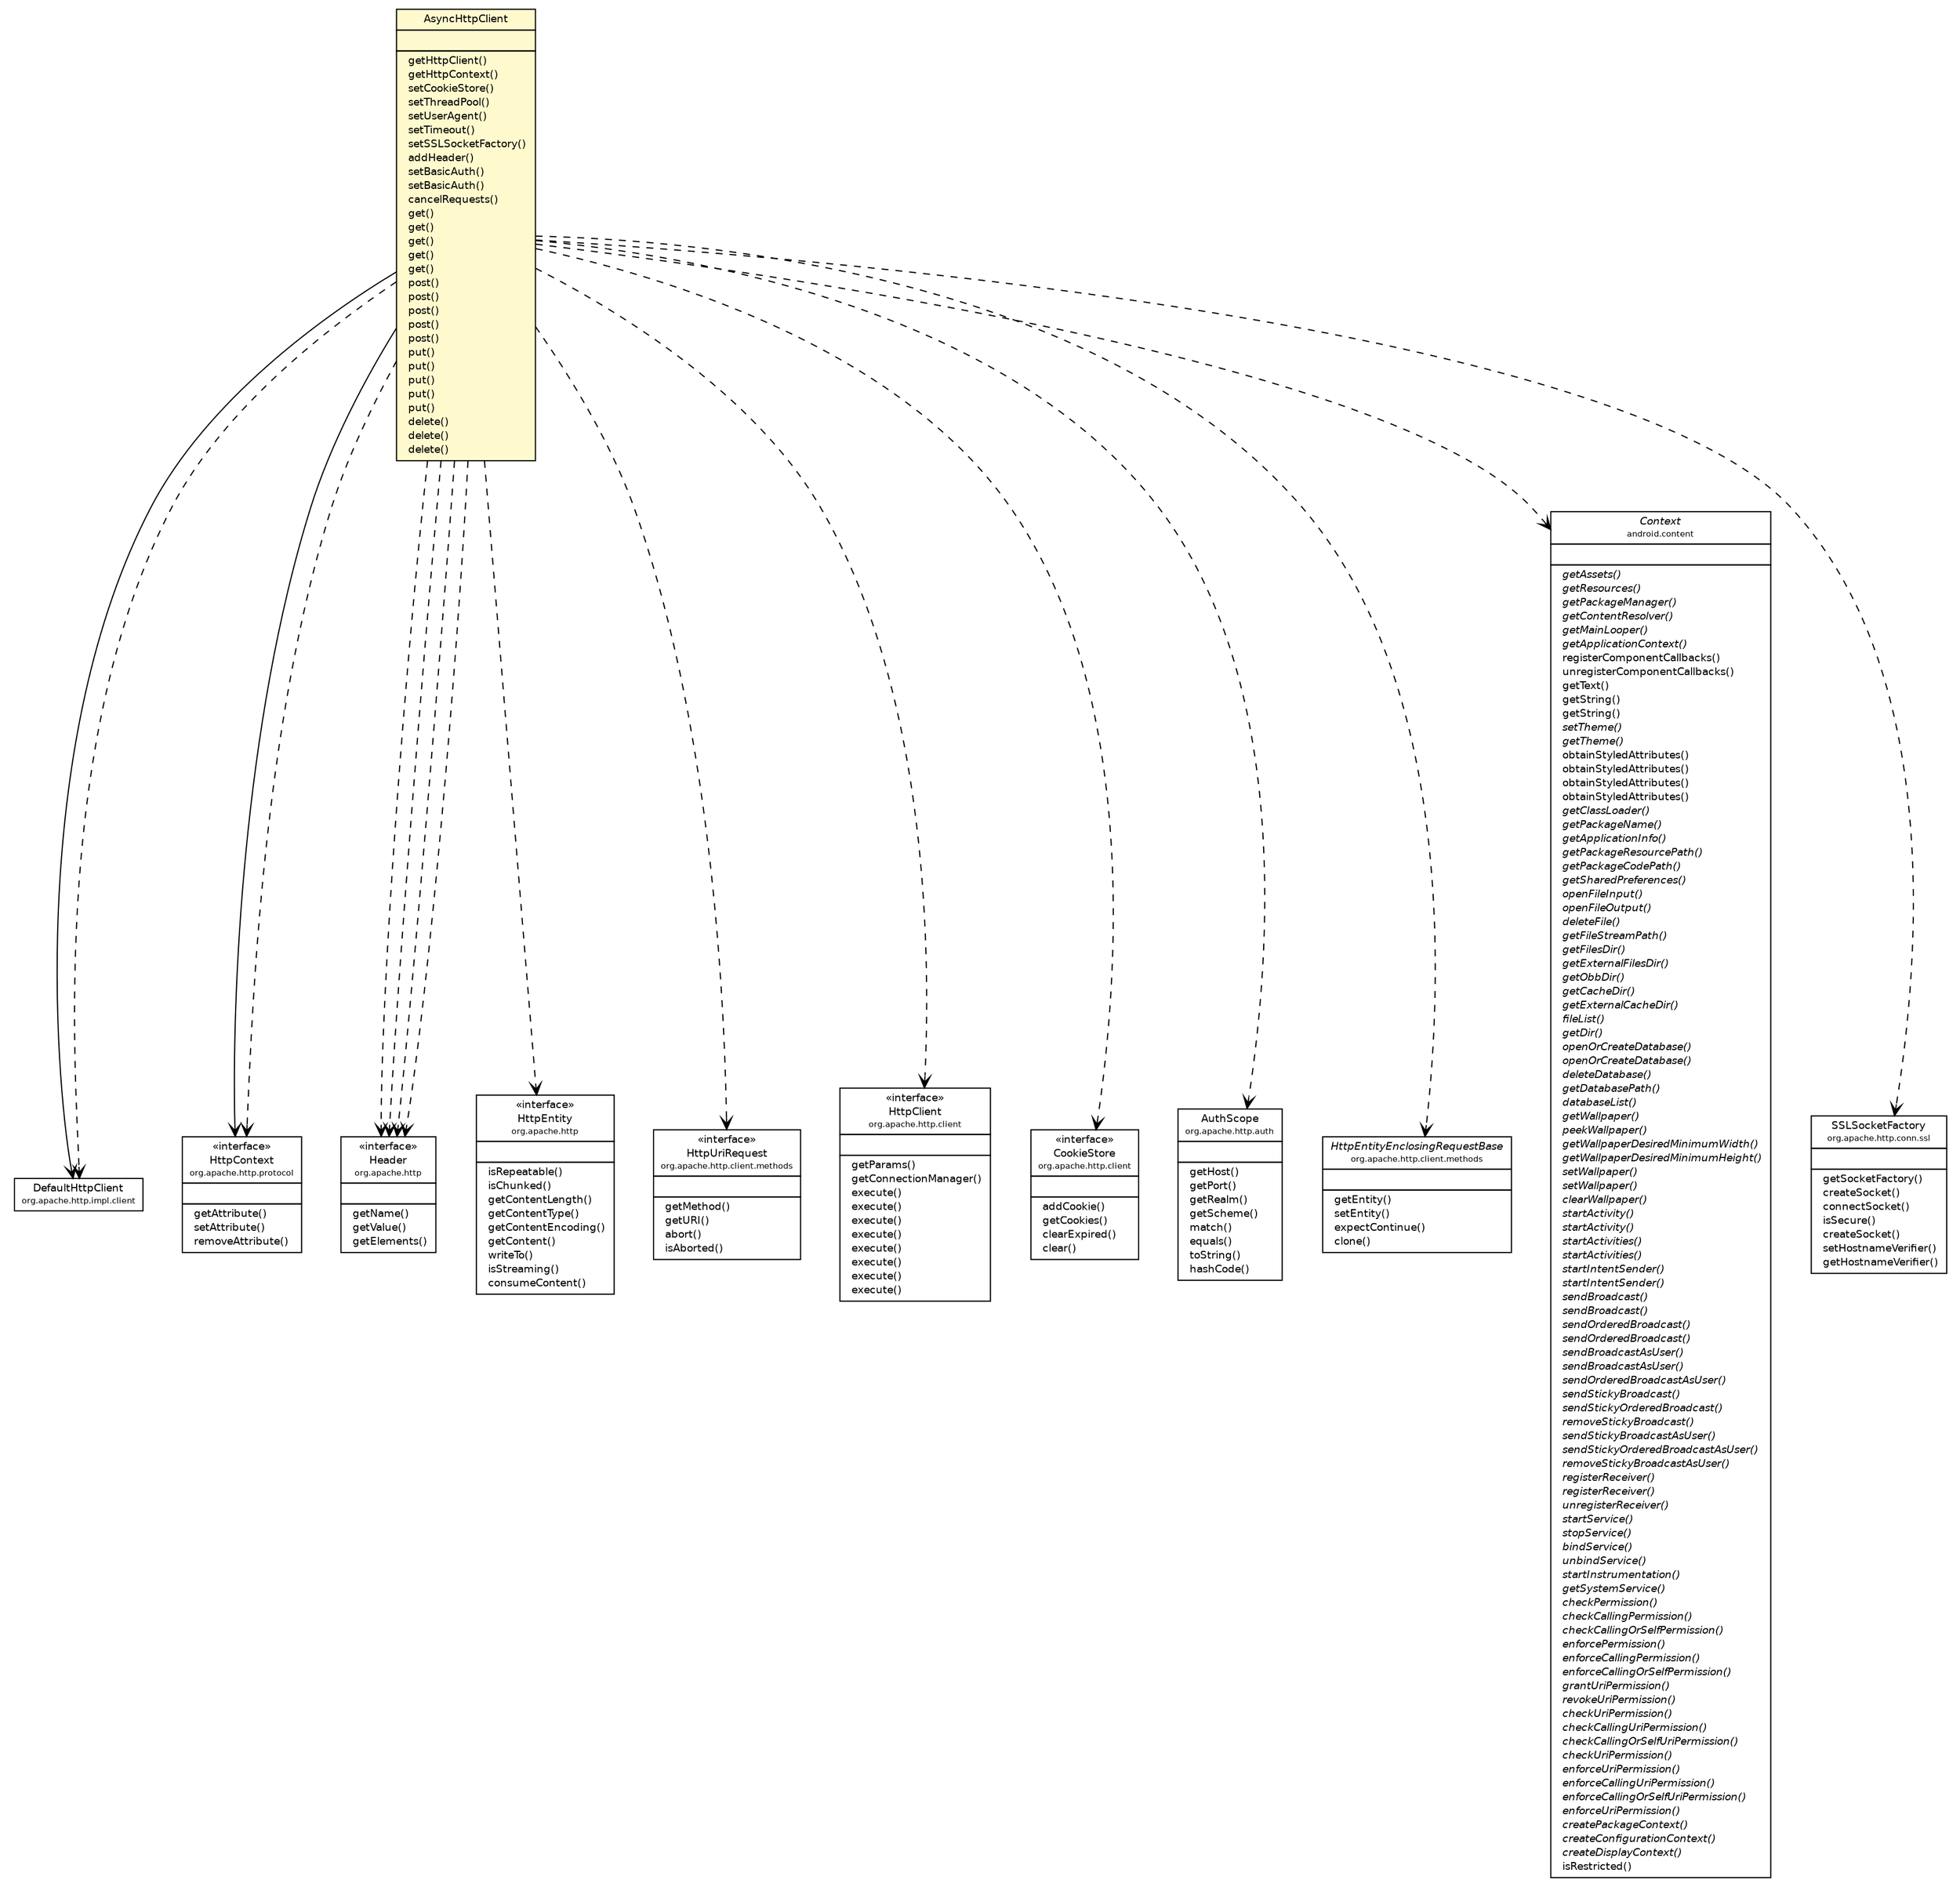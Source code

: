 #!/usr/local/bin/dot
#
# Class diagram 
# Generated by UMLGraph version 5.2 (http://www.umlgraph.org/)
#

digraph G {
	edge [fontname="Helvetica",fontsize=10,labelfontname="Helvetica",labelfontsize=10];
	node [fontname="Helvetica",fontsize=10,shape=plaintext];
	nodesep=0.25;
	ranksep=0.5;
	// com.heyzap.http.AsyncHttpClient
	c5049 [label=<<table title="com.heyzap.http.AsyncHttpClient" border="0" cellborder="1" cellspacing="0" cellpadding="2" port="p" bgcolor="lemonChiffon" href="./AsyncHttpClient.html">
		<tr><td><table border="0" cellspacing="0" cellpadding="1">
<tr><td align="center" balign="center"> AsyncHttpClient </td></tr>
		</table></td></tr>
		<tr><td><table border="0" cellspacing="0" cellpadding="1">
<tr><td align="left" balign="left">  </td></tr>
		</table></td></tr>
		<tr><td><table border="0" cellspacing="0" cellpadding="1">
<tr><td align="left" balign="left">  getHttpClient() </td></tr>
<tr><td align="left" balign="left">  getHttpContext() </td></tr>
<tr><td align="left" balign="left">  setCookieStore() </td></tr>
<tr><td align="left" balign="left">  setThreadPool() </td></tr>
<tr><td align="left" balign="left">  setUserAgent() </td></tr>
<tr><td align="left" balign="left">  setTimeout() </td></tr>
<tr><td align="left" balign="left">  setSSLSocketFactory() </td></tr>
<tr><td align="left" balign="left">  addHeader() </td></tr>
<tr><td align="left" balign="left">  setBasicAuth() </td></tr>
<tr><td align="left" balign="left">  setBasicAuth() </td></tr>
<tr><td align="left" balign="left">  cancelRequests() </td></tr>
<tr><td align="left" balign="left">  get() </td></tr>
<tr><td align="left" balign="left">  get() </td></tr>
<tr><td align="left" balign="left">  get() </td></tr>
<tr><td align="left" balign="left">  get() </td></tr>
<tr><td align="left" balign="left">  get() </td></tr>
<tr><td align="left" balign="left">  post() </td></tr>
<tr><td align="left" balign="left">  post() </td></tr>
<tr><td align="left" balign="left">  post() </td></tr>
<tr><td align="left" balign="left">  post() </td></tr>
<tr><td align="left" balign="left">  post() </td></tr>
<tr><td align="left" balign="left">  put() </td></tr>
<tr><td align="left" balign="left">  put() </td></tr>
<tr><td align="left" balign="left">  put() </td></tr>
<tr><td align="left" balign="left">  put() </td></tr>
<tr><td align="left" balign="left">  put() </td></tr>
<tr><td align="left" balign="left">  delete() </td></tr>
<tr><td align="left" balign="left">  delete() </td></tr>
<tr><td align="left" balign="left">  delete() </td></tr>
		</table></td></tr>
		</table>>, fontname="Helvetica", fontcolor="black", fontsize=9.0];
	// com.heyzap.http.AsyncHttpClient NAVASSOC org.apache.http.impl.client.DefaultHttpClient
	c5049:p -> c5111:p [taillabel="", label="", headlabel="", fontname="Helvetica", fontcolor="black", fontsize=10.0, color="black", arrowhead=open];
	// com.heyzap.http.AsyncHttpClient NAVASSOC org.apache.http.protocol.HttpContext
	c5049:p -> c5112:p [taillabel="", label="", headlabel="", fontname="Helvetica", fontcolor="black", fontsize=10.0, color="black", arrowhead=open];
	// com.heyzap.http.AsyncHttpClient DEPEND org.apache.http.Header
	c5049:p -> c5113:p [taillabel="", label="", headlabel="", fontname="Helvetica", fontcolor="black", fontsize=10.0, color="black", arrowhead=open, style=dashed];
	// com.heyzap.http.AsyncHttpClient DEPEND org.apache.http.protocol.HttpContext
	c5049:p -> c5112:p [taillabel="", label="", headlabel="", fontname="Helvetica", fontcolor="black", fontsize=10.0, color="black", arrowhead=open, style=dashed];
	// com.heyzap.http.AsyncHttpClient DEPEND org.apache.http.HttpEntity
	c5049:p -> c5114:p [taillabel="", label="", headlabel="", fontname="Helvetica", fontcolor="black", fontsize=10.0, color="black", arrowhead=open, style=dashed];
	// com.heyzap.http.AsyncHttpClient DEPEND org.apache.http.Header
	c5049:p -> c5113:p [taillabel="", label="", headlabel="", fontname="Helvetica", fontcolor="black", fontsize=10.0, color="black", arrowhead=open, style=dashed];
	// com.heyzap.http.AsyncHttpClient DEPEND org.apache.http.client.methods.HttpUriRequest
	c5049:p -> c5117:p [taillabel="", label="", headlabel="", fontname="Helvetica", fontcolor="black", fontsize=10.0, color="black", arrowhead=open, style=dashed];
	// com.heyzap.http.AsyncHttpClient DEPEND org.apache.http.client.HttpClient
	c5049:p -> c5119:p [taillabel="", label="", headlabel="", fontname="Helvetica", fontcolor="black", fontsize=10.0, color="black", arrowhead=open, style=dashed];
	// com.heyzap.http.AsyncHttpClient DEPEND org.apache.http.client.CookieStore
	c5049:p -> c5120:p [taillabel="", label="", headlabel="", fontname="Helvetica", fontcolor="black", fontsize=10.0, color="black", arrowhead=open, style=dashed];
	// com.heyzap.http.AsyncHttpClient DEPEND org.apache.http.auth.AuthScope
	c5049:p -> c5121:p [taillabel="", label="", headlabel="", fontname="Helvetica", fontcolor="black", fontsize=10.0, color="black", arrowhead=open, style=dashed];
	// com.heyzap.http.AsyncHttpClient DEPEND org.apache.http.impl.client.DefaultHttpClient
	c5049:p -> c5111:p [taillabel="", label="", headlabel="", fontname="Helvetica", fontcolor="black", fontsize=10.0, color="black", arrowhead=open, style=dashed];
	// com.heyzap.http.AsyncHttpClient DEPEND org.apache.http.Header
	c5049:p -> c5113:p [taillabel="", label="", headlabel="", fontname="Helvetica", fontcolor="black", fontsize=10.0, color="black", arrowhead=open, style=dashed];
	// com.heyzap.http.AsyncHttpClient DEPEND org.apache.http.client.methods.HttpEntityEnclosingRequestBase
	c5049:p -> c5124:p [taillabel="", label="", headlabel="", fontname="Helvetica", fontcolor="black", fontsize=10.0, color="black", arrowhead=open, style=dashed];
	// com.heyzap.http.AsyncHttpClient DEPEND android.content.Context
	c5049:p -> c5125:p [taillabel="", label="", headlabel="", fontname="Helvetica", fontcolor="black", fontsize=10.0, color="black", arrowhead=open, style=dashed];
	// com.heyzap.http.AsyncHttpClient DEPEND org.apache.http.Header
	c5049:p -> c5113:p [taillabel="", label="", headlabel="", fontname="Helvetica", fontcolor="black", fontsize=10.0, color="black", arrowhead=open, style=dashed];
	// com.heyzap.http.AsyncHttpClient DEPEND org.apache.http.conn.ssl.SSLSocketFactory
	c5049:p -> c5129:p [taillabel="", label="", headlabel="", fontname="Helvetica", fontcolor="black", fontsize=10.0, color="black", arrowhead=open, style=dashed];
	// org.apache.http.client.methods.HttpEntityEnclosingRequestBase
	c5124 [label=<<table title="org.apache.http.client.methods.HttpEntityEnclosingRequestBase" border="0" cellborder="1" cellspacing="0" cellpadding="2" port="p" href="http://java.sun.com/j2se/1.4.2/docs/api/org/apache/http/client/methods/HttpEntityEnclosingRequestBase.html">
		<tr><td><table border="0" cellspacing="0" cellpadding="1">
<tr><td align="center" balign="center"><font face="Helvetica-Oblique"> HttpEntityEnclosingRequestBase </font></td></tr>
<tr><td align="center" balign="center"><font point-size="7.0"> org.apache.http.client.methods </font></td></tr>
		</table></td></tr>
		<tr><td><table border="0" cellspacing="0" cellpadding="1">
<tr><td align="left" balign="left">  </td></tr>
		</table></td></tr>
		<tr><td><table border="0" cellspacing="0" cellpadding="1">
<tr><td align="left" balign="left">  getEntity() </td></tr>
<tr><td align="left" balign="left">  setEntity() </td></tr>
<tr><td align="left" balign="left">  expectContinue() </td></tr>
<tr><td align="left" balign="left">  clone() </td></tr>
		</table></td></tr>
		</table>>, fontname="Helvetica", fontcolor="black", fontsize=9.0];
	// org.apache.http.client.HttpClient
	c5119 [label=<<table title="org.apache.http.client.HttpClient" border="0" cellborder="1" cellspacing="0" cellpadding="2" port="p" href="http://java.sun.com/j2se/1.4.2/docs/api/org/apache/http/client/HttpClient.html">
		<tr><td><table border="0" cellspacing="0" cellpadding="1">
<tr><td align="center" balign="center"> &#171;interface&#187; </td></tr>
<tr><td align="center" balign="center"> HttpClient </td></tr>
<tr><td align="center" balign="center"><font point-size="7.0"> org.apache.http.client </font></td></tr>
		</table></td></tr>
		<tr><td><table border="0" cellspacing="0" cellpadding="1">
<tr><td align="left" balign="left">  </td></tr>
		</table></td></tr>
		<tr><td><table border="0" cellspacing="0" cellpadding="1">
<tr><td align="left" balign="left">  getParams() </td></tr>
<tr><td align="left" balign="left">  getConnectionManager() </td></tr>
<tr><td align="left" balign="left">  execute() </td></tr>
<tr><td align="left" balign="left">  execute() </td></tr>
<tr><td align="left" balign="left">  execute() </td></tr>
<tr><td align="left" balign="left">  execute() </td></tr>
<tr><td align="left" balign="left">  execute() </td></tr>
<tr><td align="left" balign="left">  execute() </td></tr>
<tr><td align="left" balign="left">  execute() </td></tr>
<tr><td align="left" balign="left">  execute() </td></tr>
		</table></td></tr>
		</table>>, fontname="Helvetica", fontcolor="black", fontsize=9.0];
	// android.content.Context
	c5125 [label=<<table title="android.content.Context" border="0" cellborder="1" cellspacing="0" cellpadding="2" port="p" href="http://java.sun.com/j2se/1.4.2/docs/api/android/content/Context.html">
		<tr><td><table border="0" cellspacing="0" cellpadding="1">
<tr><td align="center" balign="center"><font face="Helvetica-Oblique"> Context </font></td></tr>
<tr><td align="center" balign="center"><font point-size="7.0"> android.content </font></td></tr>
		</table></td></tr>
		<tr><td><table border="0" cellspacing="0" cellpadding="1">
<tr><td align="left" balign="left">  </td></tr>
		</table></td></tr>
		<tr><td><table border="0" cellspacing="0" cellpadding="1">
<tr><td align="left" balign="left"><font face="Helvetica-Oblique" point-size="9.0">  getAssets() </font></td></tr>
<tr><td align="left" balign="left"><font face="Helvetica-Oblique" point-size="9.0">  getResources() </font></td></tr>
<tr><td align="left" balign="left"><font face="Helvetica-Oblique" point-size="9.0">  getPackageManager() </font></td></tr>
<tr><td align="left" balign="left"><font face="Helvetica-Oblique" point-size="9.0">  getContentResolver() </font></td></tr>
<tr><td align="left" balign="left"><font face="Helvetica-Oblique" point-size="9.0">  getMainLooper() </font></td></tr>
<tr><td align="left" balign="left"><font face="Helvetica-Oblique" point-size="9.0">  getApplicationContext() </font></td></tr>
<tr><td align="left" balign="left">  registerComponentCallbacks() </td></tr>
<tr><td align="left" balign="left">  unregisterComponentCallbacks() </td></tr>
<tr><td align="left" balign="left">  getText() </td></tr>
<tr><td align="left" balign="left">  getString() </td></tr>
<tr><td align="left" balign="left">  getString() </td></tr>
<tr><td align="left" balign="left"><font face="Helvetica-Oblique" point-size="9.0">  setTheme() </font></td></tr>
<tr><td align="left" balign="left"><font face="Helvetica-Oblique" point-size="9.0">  getTheme() </font></td></tr>
<tr><td align="left" balign="left">  obtainStyledAttributes() </td></tr>
<tr><td align="left" balign="left">  obtainStyledAttributes() </td></tr>
<tr><td align="left" balign="left">  obtainStyledAttributes() </td></tr>
<tr><td align="left" balign="left">  obtainStyledAttributes() </td></tr>
<tr><td align="left" balign="left"><font face="Helvetica-Oblique" point-size="9.0">  getClassLoader() </font></td></tr>
<tr><td align="left" balign="left"><font face="Helvetica-Oblique" point-size="9.0">  getPackageName() </font></td></tr>
<tr><td align="left" balign="left"><font face="Helvetica-Oblique" point-size="9.0">  getApplicationInfo() </font></td></tr>
<tr><td align="left" balign="left"><font face="Helvetica-Oblique" point-size="9.0">  getPackageResourcePath() </font></td></tr>
<tr><td align="left" balign="left"><font face="Helvetica-Oblique" point-size="9.0">  getPackageCodePath() </font></td></tr>
<tr><td align="left" balign="left"><font face="Helvetica-Oblique" point-size="9.0">  getSharedPreferences() </font></td></tr>
<tr><td align="left" balign="left"><font face="Helvetica-Oblique" point-size="9.0">  openFileInput() </font></td></tr>
<tr><td align="left" balign="left"><font face="Helvetica-Oblique" point-size="9.0">  openFileOutput() </font></td></tr>
<tr><td align="left" balign="left"><font face="Helvetica-Oblique" point-size="9.0">  deleteFile() </font></td></tr>
<tr><td align="left" balign="left"><font face="Helvetica-Oblique" point-size="9.0">  getFileStreamPath() </font></td></tr>
<tr><td align="left" balign="left"><font face="Helvetica-Oblique" point-size="9.0">  getFilesDir() </font></td></tr>
<tr><td align="left" balign="left"><font face="Helvetica-Oblique" point-size="9.0">  getExternalFilesDir() </font></td></tr>
<tr><td align="left" balign="left"><font face="Helvetica-Oblique" point-size="9.0">  getObbDir() </font></td></tr>
<tr><td align="left" balign="left"><font face="Helvetica-Oblique" point-size="9.0">  getCacheDir() </font></td></tr>
<tr><td align="left" balign="left"><font face="Helvetica-Oblique" point-size="9.0">  getExternalCacheDir() </font></td></tr>
<tr><td align="left" balign="left"><font face="Helvetica-Oblique" point-size="9.0">  fileList() </font></td></tr>
<tr><td align="left" balign="left"><font face="Helvetica-Oblique" point-size="9.0">  getDir() </font></td></tr>
<tr><td align="left" balign="left"><font face="Helvetica-Oblique" point-size="9.0">  openOrCreateDatabase() </font></td></tr>
<tr><td align="left" balign="left"><font face="Helvetica-Oblique" point-size="9.0">  openOrCreateDatabase() </font></td></tr>
<tr><td align="left" balign="left"><font face="Helvetica-Oblique" point-size="9.0">  deleteDatabase() </font></td></tr>
<tr><td align="left" balign="left"><font face="Helvetica-Oblique" point-size="9.0">  getDatabasePath() </font></td></tr>
<tr><td align="left" balign="left"><font face="Helvetica-Oblique" point-size="9.0">  databaseList() </font></td></tr>
<tr><td align="left" balign="left"><font face="Helvetica-Oblique" point-size="9.0">  getWallpaper() </font></td></tr>
<tr><td align="left" balign="left"><font face="Helvetica-Oblique" point-size="9.0">  peekWallpaper() </font></td></tr>
<tr><td align="left" balign="left"><font face="Helvetica-Oblique" point-size="9.0">  getWallpaperDesiredMinimumWidth() </font></td></tr>
<tr><td align="left" balign="left"><font face="Helvetica-Oblique" point-size="9.0">  getWallpaperDesiredMinimumHeight() </font></td></tr>
<tr><td align="left" balign="left"><font face="Helvetica-Oblique" point-size="9.0">  setWallpaper() </font></td></tr>
<tr><td align="left" balign="left"><font face="Helvetica-Oblique" point-size="9.0">  setWallpaper() </font></td></tr>
<tr><td align="left" balign="left"><font face="Helvetica-Oblique" point-size="9.0">  clearWallpaper() </font></td></tr>
<tr><td align="left" balign="left"><font face="Helvetica-Oblique" point-size="9.0">  startActivity() </font></td></tr>
<tr><td align="left" balign="left"><font face="Helvetica-Oblique" point-size="9.0">  startActivity() </font></td></tr>
<tr><td align="left" balign="left"><font face="Helvetica-Oblique" point-size="9.0">  startActivities() </font></td></tr>
<tr><td align="left" balign="left"><font face="Helvetica-Oblique" point-size="9.0">  startActivities() </font></td></tr>
<tr><td align="left" balign="left"><font face="Helvetica-Oblique" point-size="9.0">  startIntentSender() </font></td></tr>
<tr><td align="left" balign="left"><font face="Helvetica-Oblique" point-size="9.0">  startIntentSender() </font></td></tr>
<tr><td align="left" balign="left"><font face="Helvetica-Oblique" point-size="9.0">  sendBroadcast() </font></td></tr>
<tr><td align="left" balign="left"><font face="Helvetica-Oblique" point-size="9.0">  sendBroadcast() </font></td></tr>
<tr><td align="left" balign="left"><font face="Helvetica-Oblique" point-size="9.0">  sendOrderedBroadcast() </font></td></tr>
<tr><td align="left" balign="left"><font face="Helvetica-Oblique" point-size="9.0">  sendOrderedBroadcast() </font></td></tr>
<tr><td align="left" balign="left"><font face="Helvetica-Oblique" point-size="9.0">  sendBroadcastAsUser() </font></td></tr>
<tr><td align="left" balign="left"><font face="Helvetica-Oblique" point-size="9.0">  sendBroadcastAsUser() </font></td></tr>
<tr><td align="left" balign="left"><font face="Helvetica-Oblique" point-size="9.0">  sendOrderedBroadcastAsUser() </font></td></tr>
<tr><td align="left" balign="left"><font face="Helvetica-Oblique" point-size="9.0">  sendStickyBroadcast() </font></td></tr>
<tr><td align="left" balign="left"><font face="Helvetica-Oblique" point-size="9.0">  sendStickyOrderedBroadcast() </font></td></tr>
<tr><td align="left" balign="left"><font face="Helvetica-Oblique" point-size="9.0">  removeStickyBroadcast() </font></td></tr>
<tr><td align="left" balign="left"><font face="Helvetica-Oblique" point-size="9.0">  sendStickyBroadcastAsUser() </font></td></tr>
<tr><td align="left" balign="left"><font face="Helvetica-Oblique" point-size="9.0">  sendStickyOrderedBroadcastAsUser() </font></td></tr>
<tr><td align="left" balign="left"><font face="Helvetica-Oblique" point-size="9.0">  removeStickyBroadcastAsUser() </font></td></tr>
<tr><td align="left" balign="left"><font face="Helvetica-Oblique" point-size="9.0">  registerReceiver() </font></td></tr>
<tr><td align="left" balign="left"><font face="Helvetica-Oblique" point-size="9.0">  registerReceiver() </font></td></tr>
<tr><td align="left" balign="left"><font face="Helvetica-Oblique" point-size="9.0">  unregisterReceiver() </font></td></tr>
<tr><td align="left" balign="left"><font face="Helvetica-Oblique" point-size="9.0">  startService() </font></td></tr>
<tr><td align="left" balign="left"><font face="Helvetica-Oblique" point-size="9.0">  stopService() </font></td></tr>
<tr><td align="left" balign="left"><font face="Helvetica-Oblique" point-size="9.0">  bindService() </font></td></tr>
<tr><td align="left" balign="left"><font face="Helvetica-Oblique" point-size="9.0">  unbindService() </font></td></tr>
<tr><td align="left" balign="left"><font face="Helvetica-Oblique" point-size="9.0">  startInstrumentation() </font></td></tr>
<tr><td align="left" balign="left"><font face="Helvetica-Oblique" point-size="9.0">  getSystemService() </font></td></tr>
<tr><td align="left" balign="left"><font face="Helvetica-Oblique" point-size="9.0">  checkPermission() </font></td></tr>
<tr><td align="left" balign="left"><font face="Helvetica-Oblique" point-size="9.0">  checkCallingPermission() </font></td></tr>
<tr><td align="left" balign="left"><font face="Helvetica-Oblique" point-size="9.0">  checkCallingOrSelfPermission() </font></td></tr>
<tr><td align="left" balign="left"><font face="Helvetica-Oblique" point-size="9.0">  enforcePermission() </font></td></tr>
<tr><td align="left" balign="left"><font face="Helvetica-Oblique" point-size="9.0">  enforceCallingPermission() </font></td></tr>
<tr><td align="left" balign="left"><font face="Helvetica-Oblique" point-size="9.0">  enforceCallingOrSelfPermission() </font></td></tr>
<tr><td align="left" balign="left"><font face="Helvetica-Oblique" point-size="9.0">  grantUriPermission() </font></td></tr>
<tr><td align="left" balign="left"><font face="Helvetica-Oblique" point-size="9.0">  revokeUriPermission() </font></td></tr>
<tr><td align="left" balign="left"><font face="Helvetica-Oblique" point-size="9.0">  checkUriPermission() </font></td></tr>
<tr><td align="left" balign="left"><font face="Helvetica-Oblique" point-size="9.0">  checkCallingUriPermission() </font></td></tr>
<tr><td align="left" balign="left"><font face="Helvetica-Oblique" point-size="9.0">  checkCallingOrSelfUriPermission() </font></td></tr>
<tr><td align="left" balign="left"><font face="Helvetica-Oblique" point-size="9.0">  checkUriPermission() </font></td></tr>
<tr><td align="left" balign="left"><font face="Helvetica-Oblique" point-size="9.0">  enforceUriPermission() </font></td></tr>
<tr><td align="left" balign="left"><font face="Helvetica-Oblique" point-size="9.0">  enforceCallingUriPermission() </font></td></tr>
<tr><td align="left" balign="left"><font face="Helvetica-Oblique" point-size="9.0">  enforceCallingOrSelfUriPermission() </font></td></tr>
<tr><td align="left" balign="left"><font face="Helvetica-Oblique" point-size="9.0">  enforceUriPermission() </font></td></tr>
<tr><td align="left" balign="left"><font face="Helvetica-Oblique" point-size="9.0">  createPackageContext() </font></td></tr>
<tr><td align="left" balign="left"><font face="Helvetica-Oblique" point-size="9.0">  createConfigurationContext() </font></td></tr>
<tr><td align="left" balign="left"><font face="Helvetica-Oblique" point-size="9.0">  createDisplayContext() </font></td></tr>
<tr><td align="left" balign="left">  isRestricted() </td></tr>
		</table></td></tr>
		</table>>, fontname="Helvetica", fontcolor="black", fontsize=9.0];
	// org.apache.http.auth.AuthScope
	c5121 [label=<<table title="org.apache.http.auth.AuthScope" border="0" cellborder="1" cellspacing="0" cellpadding="2" port="p" href="http://java.sun.com/j2se/1.4.2/docs/api/org/apache/http/auth/AuthScope.html">
		<tr><td><table border="0" cellspacing="0" cellpadding="1">
<tr><td align="center" balign="center"> AuthScope </td></tr>
<tr><td align="center" balign="center"><font point-size="7.0"> org.apache.http.auth </font></td></tr>
		</table></td></tr>
		<tr><td><table border="0" cellspacing="0" cellpadding="1">
<tr><td align="left" balign="left">  </td></tr>
		</table></td></tr>
		<tr><td><table border="0" cellspacing="0" cellpadding="1">
<tr><td align="left" balign="left">  getHost() </td></tr>
<tr><td align="left" balign="left">  getPort() </td></tr>
<tr><td align="left" balign="left">  getRealm() </td></tr>
<tr><td align="left" balign="left">  getScheme() </td></tr>
<tr><td align="left" balign="left">  match() </td></tr>
<tr><td align="left" balign="left">  equals() </td></tr>
<tr><td align="left" balign="left">  toString() </td></tr>
<tr><td align="left" balign="left">  hashCode() </td></tr>
		</table></td></tr>
		</table>>, fontname="Helvetica", fontcolor="black", fontsize=9.0];
	// org.apache.http.protocol.HttpContext
	c5112 [label=<<table title="org.apache.http.protocol.HttpContext" border="0" cellborder="1" cellspacing="0" cellpadding="2" port="p" href="http://java.sun.com/j2se/1.4.2/docs/api/org/apache/http/protocol/HttpContext.html">
		<tr><td><table border="0" cellspacing="0" cellpadding="1">
<tr><td align="center" balign="center"> &#171;interface&#187; </td></tr>
<tr><td align="center" balign="center"> HttpContext </td></tr>
<tr><td align="center" balign="center"><font point-size="7.0"> org.apache.http.protocol </font></td></tr>
		</table></td></tr>
		<tr><td><table border="0" cellspacing="0" cellpadding="1">
<tr><td align="left" balign="left">  </td></tr>
		</table></td></tr>
		<tr><td><table border="0" cellspacing="0" cellpadding="1">
<tr><td align="left" balign="left">  getAttribute() </td></tr>
<tr><td align="left" balign="left">  setAttribute() </td></tr>
<tr><td align="left" balign="left">  removeAttribute() </td></tr>
		</table></td></tr>
		</table>>, fontname="Helvetica", fontcolor="black", fontsize=9.0];
	// org.apache.http.HttpEntity
	c5114 [label=<<table title="org.apache.http.HttpEntity" border="0" cellborder="1" cellspacing="0" cellpadding="2" port="p" href="http://java.sun.com/j2se/1.4.2/docs/api/org/apache/http/HttpEntity.html">
		<tr><td><table border="0" cellspacing="0" cellpadding="1">
<tr><td align="center" balign="center"> &#171;interface&#187; </td></tr>
<tr><td align="center" balign="center"> HttpEntity </td></tr>
<tr><td align="center" balign="center"><font point-size="7.0"> org.apache.http </font></td></tr>
		</table></td></tr>
		<tr><td><table border="0" cellspacing="0" cellpadding="1">
<tr><td align="left" balign="left">  </td></tr>
		</table></td></tr>
		<tr><td><table border="0" cellspacing="0" cellpadding="1">
<tr><td align="left" balign="left">  isRepeatable() </td></tr>
<tr><td align="left" balign="left">  isChunked() </td></tr>
<tr><td align="left" balign="left">  getContentLength() </td></tr>
<tr><td align="left" balign="left">  getContentType() </td></tr>
<tr><td align="left" balign="left">  getContentEncoding() </td></tr>
<tr><td align="left" balign="left">  getContent() </td></tr>
<tr><td align="left" balign="left">  writeTo() </td></tr>
<tr><td align="left" balign="left">  isStreaming() </td></tr>
<tr><td align="left" balign="left">  consumeContent() </td></tr>
		</table></td></tr>
		</table>>, fontname="Helvetica", fontcolor="black", fontsize=9.0];
	// org.apache.http.Header
	c5113 [label=<<table title="org.apache.http.Header" border="0" cellborder="1" cellspacing="0" cellpadding="2" port="p" href="http://java.sun.com/j2se/1.4.2/docs/api/org/apache/http/Header.html">
		<tr><td><table border="0" cellspacing="0" cellpadding="1">
<tr><td align="center" balign="center"> &#171;interface&#187; </td></tr>
<tr><td align="center" balign="center"> Header </td></tr>
<tr><td align="center" balign="center"><font point-size="7.0"> org.apache.http </font></td></tr>
		</table></td></tr>
		<tr><td><table border="0" cellspacing="0" cellpadding="1">
<tr><td align="left" balign="left">  </td></tr>
		</table></td></tr>
		<tr><td><table border="0" cellspacing="0" cellpadding="1">
<tr><td align="left" balign="left">  getName() </td></tr>
<tr><td align="left" balign="left">  getValue() </td></tr>
<tr><td align="left" balign="left">  getElements() </td></tr>
		</table></td></tr>
		</table>>, fontname="Helvetica", fontcolor="black", fontsize=9.0];
	// org.apache.http.client.CookieStore
	c5120 [label=<<table title="org.apache.http.client.CookieStore" border="0" cellborder="1" cellspacing="0" cellpadding="2" port="p" href="http://java.sun.com/j2se/1.4.2/docs/api/org/apache/http/client/CookieStore.html">
		<tr><td><table border="0" cellspacing="0" cellpadding="1">
<tr><td align="center" balign="center"> &#171;interface&#187; </td></tr>
<tr><td align="center" balign="center"> CookieStore </td></tr>
<tr><td align="center" balign="center"><font point-size="7.0"> org.apache.http.client </font></td></tr>
		</table></td></tr>
		<tr><td><table border="0" cellspacing="0" cellpadding="1">
<tr><td align="left" balign="left">  </td></tr>
		</table></td></tr>
		<tr><td><table border="0" cellspacing="0" cellpadding="1">
<tr><td align="left" balign="left">  addCookie() </td></tr>
<tr><td align="left" balign="left">  getCookies() </td></tr>
<tr><td align="left" balign="left">  clearExpired() </td></tr>
<tr><td align="left" balign="left">  clear() </td></tr>
		</table></td></tr>
		</table>>, fontname="Helvetica", fontcolor="black", fontsize=9.0];
	// org.apache.http.impl.client.DefaultHttpClient
	c5111 [label=<<table title="org.apache.http.impl.client.DefaultHttpClient" border="0" cellborder="1" cellspacing="0" cellpadding="2" port="p" href="http://java.sun.com/j2se/1.4.2/docs/api/org/apache/http/impl/client/DefaultHttpClient.html">
		<tr><td><table border="0" cellspacing="0" cellpadding="1">
<tr><td align="center" balign="center"> DefaultHttpClient </td></tr>
<tr><td align="center" balign="center"><font point-size="7.0"> org.apache.http.impl.client </font></td></tr>
		</table></td></tr>
		</table>>, fontname="Helvetica", fontcolor="black", fontsize=9.0];
	// org.apache.http.conn.ssl.SSLSocketFactory
	c5129 [label=<<table title="org.apache.http.conn.ssl.SSLSocketFactory" border="0" cellborder="1" cellspacing="0" cellpadding="2" port="p" href="http://java.sun.com/j2se/1.4.2/docs/api/org/apache/http/conn/ssl/SSLSocketFactory.html">
		<tr><td><table border="0" cellspacing="0" cellpadding="1">
<tr><td align="center" balign="center"> SSLSocketFactory </td></tr>
<tr><td align="center" balign="center"><font point-size="7.0"> org.apache.http.conn.ssl </font></td></tr>
		</table></td></tr>
		<tr><td><table border="0" cellspacing="0" cellpadding="1">
<tr><td align="left" balign="left">  </td></tr>
		</table></td></tr>
		<tr><td><table border="0" cellspacing="0" cellpadding="1">
<tr><td align="left" balign="left">  getSocketFactory() </td></tr>
<tr><td align="left" balign="left">  createSocket() </td></tr>
<tr><td align="left" balign="left">  connectSocket() </td></tr>
<tr><td align="left" balign="left">  isSecure() </td></tr>
<tr><td align="left" balign="left">  createSocket() </td></tr>
<tr><td align="left" balign="left">  setHostnameVerifier() </td></tr>
<tr><td align="left" balign="left">  getHostnameVerifier() </td></tr>
		</table></td></tr>
		</table>>, fontname="Helvetica", fontcolor="black", fontsize=9.0];
	// org.apache.http.client.methods.HttpUriRequest
	c5117 [label=<<table title="org.apache.http.client.methods.HttpUriRequest" border="0" cellborder="1" cellspacing="0" cellpadding="2" port="p" href="http://java.sun.com/j2se/1.4.2/docs/api/org/apache/http/client/methods/HttpUriRequest.html">
		<tr><td><table border="0" cellspacing="0" cellpadding="1">
<tr><td align="center" balign="center"> &#171;interface&#187; </td></tr>
<tr><td align="center" balign="center"> HttpUriRequest </td></tr>
<tr><td align="center" balign="center"><font point-size="7.0"> org.apache.http.client.methods </font></td></tr>
		</table></td></tr>
		<tr><td><table border="0" cellspacing="0" cellpadding="1">
<tr><td align="left" balign="left">  </td></tr>
		</table></td></tr>
		<tr><td><table border="0" cellspacing="0" cellpadding="1">
<tr><td align="left" balign="left">  getMethod() </td></tr>
<tr><td align="left" balign="left">  getURI() </td></tr>
<tr><td align="left" balign="left">  abort() </td></tr>
<tr><td align="left" balign="left">  isAborted() </td></tr>
		</table></td></tr>
		</table>>, fontname="Helvetica", fontcolor="black", fontsize=9.0];
}

